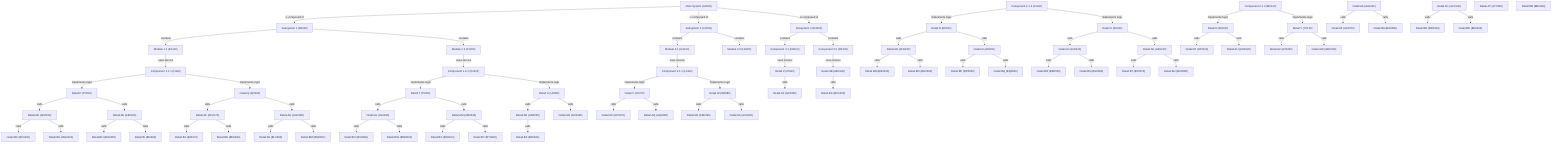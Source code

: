 graph TD
    A["Main System (A0000)"]
    B["Subsystem 1 (B1000)"]
    C["Subsystem 2 (C2000)"]
    D["Subsystem 3 (D3000)"]
    E["Module 1.1 (E1100)"]
    F["Module 1.2 (F1200)"]
    G["Module 2.1 (G2100)"]
    H["Module 2.2 (H2200)"]
    I["Component 1.1.1 (I1110)"]
    J["Component 1.1.2 (J1120)"]
    K["Component 1.2.1 (K1210)"]
    L["Component 2.1.1 (L2110)"]
    M["Component 2.1.2 (M2120)"]
    N["Component 3.1 (N3100)"]
    O["Component 3.2 (O3200)"]
    P["Detail P (P0010)"]
    Q["Detail Q (Q0020)"]
    R["Detail R (R0030)"]
    S["Detail S (S0040)"]
    T["Detail T (T0050)"]
    U["Detail U (U0060)"]
    V["Detail V (V0070)"]
    W["Detail W (W0080)"]
    X["Detail R (R0030)"]
    Y["Detail Y (Y0100)"]
    Z["Detail Z (Z0110)"]
    AA["Detail AA (AA0120)"]
    AB["Detail AB (AB0130)"]
    AC["Detail AC (AC0140)"]
    AD["Detail AD (AD0150)"]
    AE["Detail AE (AE0160)"]
    AF["Detail AF (AF0170)"]
    AG["Detail AG (AG0180)"]
    AH["Detail AH (AH0190)"]
    AI["Detail AI (AI0200)"]
    AJ["Detail AJ (AJ0210)"]
    AK["Detail AK (AK0220)"]
    AL["Detail AL (AL0230)"]
    AM["Detail AM (AM0240)"]
    AN["Detail AN (AN0250)"]
    AO["Detail AO (AO0260)"]
    AP["Detail AP (AP0270)"]
    AQ["Detail AQ (AQ0280)"]
    AR["Detail AR (AR0290)"]
    AS["Detail AS (AS0300)"]
    AT["Detail AT (AT0310)"]
    AU["Detail AU (AU0320)"]
    AV["Detail AV (AV0330)"]
    AW["Detail AW (AW0340)"]
    AX["Detail AX (AX0350)"]
    AY["Detail AY (AY0360)"]
    AZ["Detail AZ (AZ0370)"]
    BA["Detail BA (BA0380)"]
    BB["Detail BB (BB0390)"]
    BC["Detail BC (BC0400)"]
    BD["Detail BD (BD0410)"]
    BE["Detail BE (BE0420)"]
    BF["Detail BF (BF0430)"]
    BG["Detail BG (BG0440)"]
    BH["Detail BH (BH0450)"]
    BI["Detail BI (BI0460)"]
    BJ["Detail BJ (BJ0470)"]
    BK["Detail BK (BK0480)"]
    BL["Detail BL (BL0490)"]
    BM["Detail BM (BM0500)"]
    BN["Detail BN (BN0510)"]
    BO["Detail BO (BO0520)"]
    BP["Detail BP (BP0530)"]
    BQ["Detail BQ (BQ0540)"]
    BR["Detail BR (BR0550)"]
    BS["Detail BS (BS0560)"]
    BT["Detail BT (BT0570)"]
    BU["Detail BU (BU0580)"]
    BV["Detail BV (BV0590)"]
    BW["Detail BW (BW0600)"]
    BX["Detail BX (BX0610)"]
    BY["Detail BY (BY0620)"]
    BZ["Detail BZ (BZ0630)"]

    %% Level 1: System -> Subsystem
    A -->|"is composed of"| B
    A -->|"is composed of"| C
    A -->|"is composed of"| D

    %% Level 2: Subsystem -> Module
    B -->|"contains"| E
    B -->|"contains"| F
    C -->|"contains"| G
    C -->|"contains"| H
    D -->|"contains"| N
    D -->|"contains"| O

    %% Level 3: Module -> Component
    E -->|"uses service"| I
    F -->|"uses service"| K
    G -->|"uses service"| L
    N -->|"uses service"| Z
    O -->|"uses service"| AB

    %% Level 4: Component -> Detail
    I -->|"implements logic"| P
    I -->|"implements logic"| Q
    J -->|"implements logic"| R
    J -->|"implements logic"| S
    K -->|"implements logic"| T
    K -->|"implements logic"| U
    L -->|"implements logic"| V
    L -->|"implements logic"| W
    M -->|"implements logic"| X
    M -->|"implements logic"| Y

    %% Level 5: Detail -> Further Detail (Uniform Labeling)
    P -->|"calls"| AD
    P -->|"calls"| AE
    Q -->|"calls"| AF
    Q -->|"calls"| AG
    R -->|"calls"| AH
    R -->|"calls"| AI
    S -->|"calls"| AJ
    S -->|"calls"| AK
    T -->|"calls"| AL
    T -->|"calls"| AM
    U -->|"calls"| AN
    U -->|"calls"| AO
    V -->|"calls"| AP
    V -->|"calls"| AQ
    W -->|"calls"| AR
    W -->|"calls"| AS
    X -->|"calls"| AT
    X -->|"calls"| AU
    Y -->|"calls"| AV
    Y -->|"calls"| AW
    Z -->|"calls"| AX
    AA -->|"calls"| AZ
    AA -->|"calls"| BA
    AB -->|"calls"| BC
    AC -->|"calls"| BD
    AC -->|"calls"| BE
    AD -->|"calls"| BF
    AD -->|"calls"| BG
    AE -->|"calls"| BH
    AE -->|"calls"| BI
    AF -->|"calls"| BJ
    AF -->|"calls"| BK
    AG -->|"calls"| BL
    AG -->|"calls"| BM
    AH -->|"calls"| BN
    AH -->|"calls"| BO
    AI -->|"calls"| BP
    AI -->|"calls"| BQ
    AJ -->|"calls"| BR
    AJ -->|"calls"| BS
    AK -->|"calls"| BT
    AK -->|"calls"| BU
    AL -->|"calls"| BV
    AL -->|"calls"| BW
    AM -->|"calls"| BX
    AM -->|"calls"| BY
    AN -->|"calls"| BZ